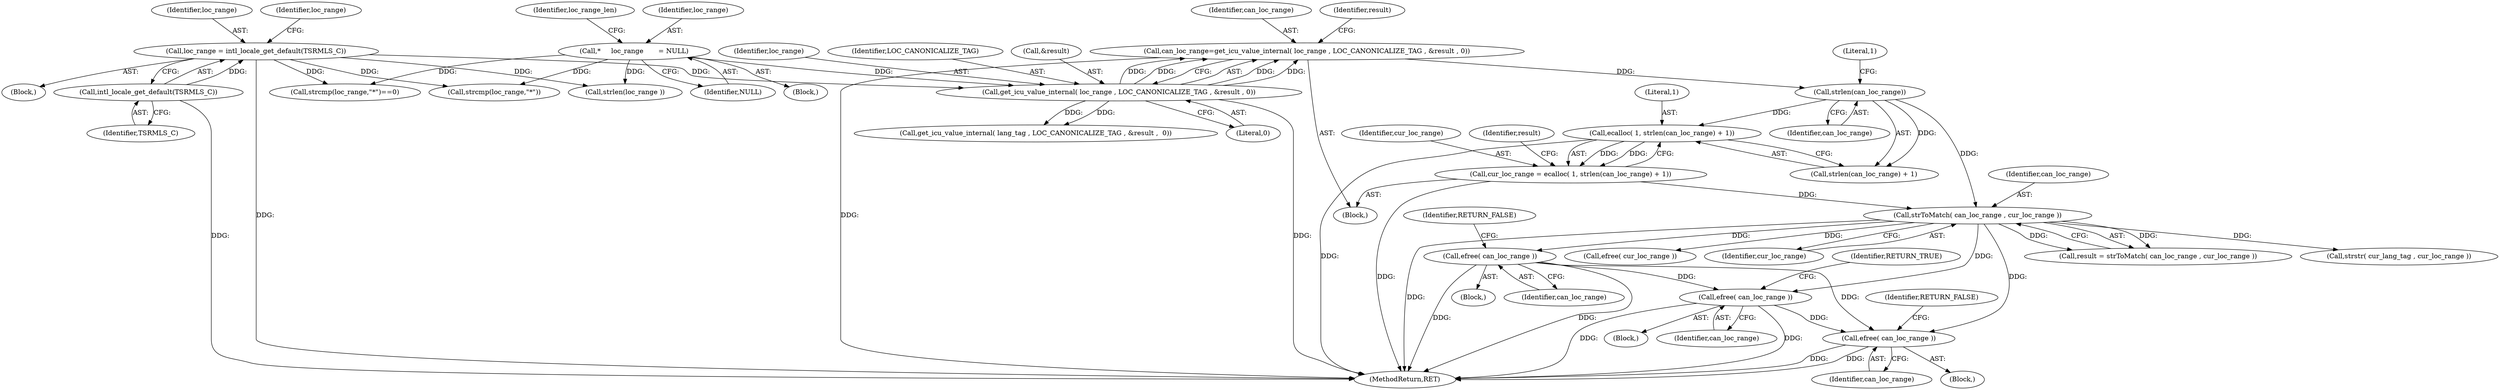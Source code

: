 digraph "0_php-src_97eff7eb57fc2320c267a949cffd622c38712484?w=1_10@API" {
"1000264" [label="(Call,efree( can_loc_range ))"];
"1000250" [label="(Call,strToMatch( can_loc_range , cur_loc_range ))"];
"1000245" [label="(Call,strlen(can_loc_range))"];
"1000189" [label="(Call,can_loc_range=get_icu_value_internal( loc_range , LOC_CANONICALIZE_TAG , &result , 0))"];
"1000191" [label="(Call,get_icu_value_internal( loc_range , LOC_CANONICALIZE_TAG , &result , 0))"];
"1000124" [label="(Call,*     loc_range       = NULL)"];
"1000174" [label="(Call,loc_range = intl_locale_get_default(TSRMLS_C))"];
"1000176" [label="(Call,intl_locale_get_default(TSRMLS_C))"];
"1000240" [label="(Call,cur_loc_range = ecalloc( 1, strlen(can_loc_range) + 1))"];
"1000242" [label="(Call,ecalloc( 1, strlen(can_loc_range) + 1))"];
"1000312" [label="(Call,efree( can_loc_range ))"];
"1000333" [label="(Call,efree( can_loc_range ))"];
"1000246" [label="(Identifier,can_loc_range)"];
"1000244" [label="(Call,strlen(can_loc_range) + 1)"];
"1000175" [label="(Identifier,loc_range)"];
"1000249" [label="(Identifier,result)"];
"1000334" [label="(Identifier,can_loc_range)"];
"1000180" [label="(Call,strcmp(loc_range,\"*\"))"];
"1000205" [label="(Call,get_icu_value_internal( lang_tag , LOC_CANONICALIZE_TAG , &result ,  0))"];
"1000314" [label="(Identifier,RETURN_TRUE)"];
"1000242" [label="(Call,ecalloc( 1, strlen(can_loc_range) + 1))"];
"1000265" [label="(Identifier,can_loc_range)"];
"1000173" [label="(Block,)"];
"1000251" [label="(Identifier,can_loc_range)"];
"1000312" [label="(Call,efree( can_loc_range ))"];
"1000332" [label="(Block,)"];
"1000129" [label="(Identifier,loc_range_len)"];
"1000176" [label="(Call,intl_locale_get_default(TSRMLS_C))"];
"1000266" [label="(Identifier,RETURN_FALSE)"];
"1000177" [label="(Identifier,TSRMLS_C)"];
"1000192" [label="(Identifier,loc_range)"];
"1000257" [label="(Block,)"];
"1000311" [label="(Block,)"];
"1000174" [label="(Call,loc_range = intl_locale_get_default(TSRMLS_C))"];
"1000190" [label="(Identifier,can_loc_range)"];
"1000240" [label="(Call,cur_loc_range = ecalloc( 1, strlen(can_loc_range) + 1))"];
"1000252" [label="(Identifier,cur_loc_range)"];
"1000313" [label="(Identifier,can_loc_range)"];
"1000431" [label="(MethodReturn,RET)"];
"1000193" [label="(Identifier,LOC_CANONICALIZE_TAG)"];
"1000189" [label="(Call,can_loc_range=get_icu_value_internal( loc_range , LOC_CANONICALIZE_TAG , &result , 0))"];
"1000364" [label="(Call,strlen(loc_range ))"];
"1000126" [label="(Identifier,NULL)"];
"1000196" [label="(Literal,0)"];
"1000199" [label="(Identifier,result)"];
"1000333" [label="(Call,efree( can_loc_range ))"];
"1000125" [label="(Identifier,loc_range)"];
"1000241" [label="(Identifier,cur_loc_range)"];
"1000248" [label="(Call,result = strToMatch( can_loc_range , cur_loc_range ))"];
"1000247" [label="(Literal,1)"];
"1000269" [label="(Call,strstr( cur_lang_tag , cur_loc_range ))"];
"1000191" [label="(Call,get_icu_value_internal( loc_range , LOC_CANONICALIZE_TAG , &result , 0))"];
"1000114" [label="(Block,)"];
"1000264" [label="(Call,efree( can_loc_range ))"];
"1000188" [label="(Block,)"];
"1000250" [label="(Call,strToMatch( can_loc_range , cur_loc_range ))"];
"1000245" [label="(Call,strlen(can_loc_range))"];
"1000243" [label="(Literal,1)"];
"1000181" [label="(Identifier,loc_range)"];
"1000335" [label="(Identifier,RETURN_FALSE)"];
"1000194" [label="(Call,&result)"];
"1000179" [label="(Call,strcmp(loc_range,\"*\")==0)"];
"1000262" [label="(Call,efree( cur_loc_range ))"];
"1000124" [label="(Call,*     loc_range       = NULL)"];
"1000264" -> "1000257"  [label="AST: "];
"1000264" -> "1000265"  [label="CFG: "];
"1000265" -> "1000264"  [label="AST: "];
"1000266" -> "1000264"  [label="CFG: "];
"1000264" -> "1000431"  [label="DDG: "];
"1000264" -> "1000431"  [label="DDG: "];
"1000250" -> "1000264"  [label="DDG: "];
"1000264" -> "1000312"  [label="DDG: "];
"1000264" -> "1000333"  [label="DDG: "];
"1000250" -> "1000248"  [label="AST: "];
"1000250" -> "1000252"  [label="CFG: "];
"1000251" -> "1000250"  [label="AST: "];
"1000252" -> "1000250"  [label="AST: "];
"1000248" -> "1000250"  [label="CFG: "];
"1000250" -> "1000431"  [label="DDG: "];
"1000250" -> "1000248"  [label="DDG: "];
"1000250" -> "1000248"  [label="DDG: "];
"1000245" -> "1000250"  [label="DDG: "];
"1000240" -> "1000250"  [label="DDG: "];
"1000250" -> "1000262"  [label="DDG: "];
"1000250" -> "1000269"  [label="DDG: "];
"1000250" -> "1000312"  [label="DDG: "];
"1000250" -> "1000333"  [label="DDG: "];
"1000245" -> "1000244"  [label="AST: "];
"1000245" -> "1000246"  [label="CFG: "];
"1000246" -> "1000245"  [label="AST: "];
"1000247" -> "1000245"  [label="CFG: "];
"1000245" -> "1000242"  [label="DDG: "];
"1000245" -> "1000244"  [label="DDG: "];
"1000189" -> "1000245"  [label="DDG: "];
"1000189" -> "1000188"  [label="AST: "];
"1000189" -> "1000191"  [label="CFG: "];
"1000190" -> "1000189"  [label="AST: "];
"1000191" -> "1000189"  [label="AST: "];
"1000199" -> "1000189"  [label="CFG: "];
"1000189" -> "1000431"  [label="DDG: "];
"1000191" -> "1000189"  [label="DDG: "];
"1000191" -> "1000189"  [label="DDG: "];
"1000191" -> "1000189"  [label="DDG: "];
"1000191" -> "1000189"  [label="DDG: "];
"1000191" -> "1000196"  [label="CFG: "];
"1000192" -> "1000191"  [label="AST: "];
"1000193" -> "1000191"  [label="AST: "];
"1000194" -> "1000191"  [label="AST: "];
"1000196" -> "1000191"  [label="AST: "];
"1000191" -> "1000431"  [label="DDG: "];
"1000124" -> "1000191"  [label="DDG: "];
"1000174" -> "1000191"  [label="DDG: "];
"1000191" -> "1000205"  [label="DDG: "];
"1000191" -> "1000205"  [label="DDG: "];
"1000124" -> "1000114"  [label="AST: "];
"1000124" -> "1000126"  [label="CFG: "];
"1000125" -> "1000124"  [label="AST: "];
"1000126" -> "1000124"  [label="AST: "];
"1000129" -> "1000124"  [label="CFG: "];
"1000124" -> "1000179"  [label="DDG: "];
"1000124" -> "1000180"  [label="DDG: "];
"1000124" -> "1000364"  [label="DDG: "];
"1000174" -> "1000173"  [label="AST: "];
"1000174" -> "1000176"  [label="CFG: "];
"1000175" -> "1000174"  [label="AST: "];
"1000176" -> "1000174"  [label="AST: "];
"1000181" -> "1000174"  [label="CFG: "];
"1000174" -> "1000431"  [label="DDG: "];
"1000176" -> "1000174"  [label="DDG: "];
"1000174" -> "1000179"  [label="DDG: "];
"1000174" -> "1000180"  [label="DDG: "];
"1000174" -> "1000364"  [label="DDG: "];
"1000176" -> "1000177"  [label="CFG: "];
"1000177" -> "1000176"  [label="AST: "];
"1000176" -> "1000431"  [label="DDG: "];
"1000240" -> "1000188"  [label="AST: "];
"1000240" -> "1000242"  [label="CFG: "];
"1000241" -> "1000240"  [label="AST: "];
"1000242" -> "1000240"  [label="AST: "];
"1000249" -> "1000240"  [label="CFG: "];
"1000240" -> "1000431"  [label="DDG: "];
"1000242" -> "1000240"  [label="DDG: "];
"1000242" -> "1000240"  [label="DDG: "];
"1000242" -> "1000244"  [label="CFG: "];
"1000243" -> "1000242"  [label="AST: "];
"1000244" -> "1000242"  [label="AST: "];
"1000242" -> "1000431"  [label="DDG: "];
"1000312" -> "1000311"  [label="AST: "];
"1000312" -> "1000313"  [label="CFG: "];
"1000313" -> "1000312"  [label="AST: "];
"1000314" -> "1000312"  [label="CFG: "];
"1000312" -> "1000431"  [label="DDG: "];
"1000312" -> "1000431"  [label="DDG: "];
"1000312" -> "1000333"  [label="DDG: "];
"1000333" -> "1000332"  [label="AST: "];
"1000333" -> "1000334"  [label="CFG: "];
"1000334" -> "1000333"  [label="AST: "];
"1000335" -> "1000333"  [label="CFG: "];
"1000333" -> "1000431"  [label="DDG: "];
"1000333" -> "1000431"  [label="DDG: "];
}
